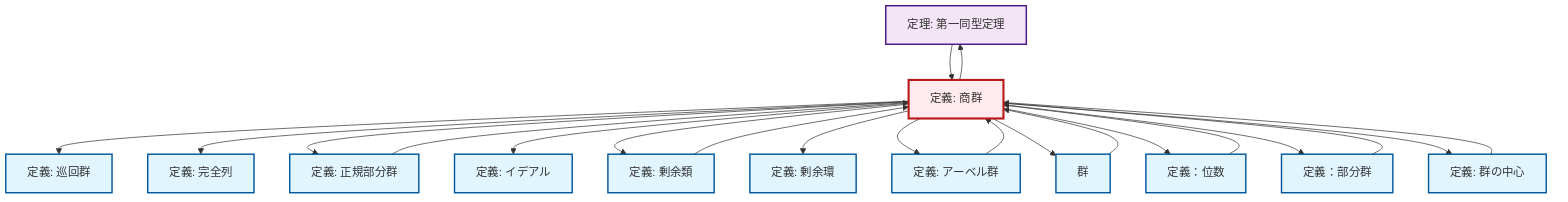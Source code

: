 graph TD
    classDef definition fill:#e1f5fe,stroke:#01579b,stroke-width:2px
    classDef theorem fill:#f3e5f5,stroke:#4a148c,stroke-width:2px
    classDef axiom fill:#fff3e0,stroke:#e65100,stroke-width:2px
    classDef example fill:#e8f5e9,stroke:#1b5e20,stroke-width:2px
    classDef current fill:#ffebee,stroke:#b71c1c,stroke-width:3px
    thm-first-isomorphism["定理: 第一同型定理"]:::theorem
    def-coset["定義: 剰余類"]:::definition
    def-quotient-group["定義: 商群"]:::definition
    def-quotient-ring["定義: 剰余環"]:::definition
    def-subgroup["定義：部分群"]:::definition
    def-center-of-group["定義: 群の中心"]:::definition
    def-group["群"]:::definition
    def-order["定義：位数"]:::definition
    def-cyclic-group["定義: 巡回群"]:::definition
    def-ideal["定義: イデアル"]:::definition
    def-normal-subgroup["定義: 正規部分群"]:::definition
    def-exact-sequence["定義: 完全列"]:::definition
    def-abelian-group["定義: アーベル群"]:::definition
    def-quotient-group --> def-cyclic-group
    def-normal-subgroup --> def-quotient-group
    def-quotient-group --> def-exact-sequence
    def-quotient-group --> def-normal-subgroup
    def-coset --> def-quotient-group
    def-quotient-group --> def-ideal
    def-quotient-group --> def-coset
    def-order --> def-quotient-group
    def-abelian-group --> def-quotient-group
    def-quotient-group --> thm-first-isomorphism
    def-quotient-group --> def-quotient-ring
    def-center-of-group --> def-quotient-group
    def-quotient-group --> def-abelian-group
    def-quotient-group --> def-group
    def-subgroup --> def-quotient-group
    def-quotient-group --> def-order
    thm-first-isomorphism --> def-quotient-group
    def-quotient-group --> def-subgroup
    def-quotient-group --> def-center-of-group
    def-group --> def-quotient-group
    class def-quotient-group current